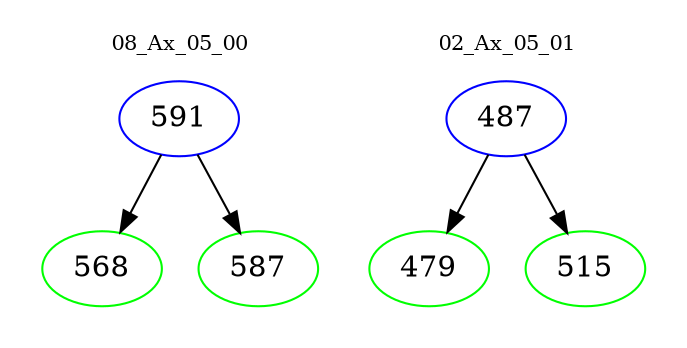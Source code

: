digraph{
subgraph cluster_0 {
color = white
label = "08_Ax_05_00";
fontsize=10;
T0_591 [label="591", color="blue"]
T0_591 -> T0_568 [color="black"]
T0_568 [label="568", color="green"]
T0_591 -> T0_587 [color="black"]
T0_587 [label="587", color="green"]
}
subgraph cluster_1 {
color = white
label = "02_Ax_05_01";
fontsize=10;
T1_487 [label="487", color="blue"]
T1_487 -> T1_479 [color="black"]
T1_479 [label="479", color="green"]
T1_487 -> T1_515 [color="black"]
T1_515 [label="515", color="green"]
}
}
